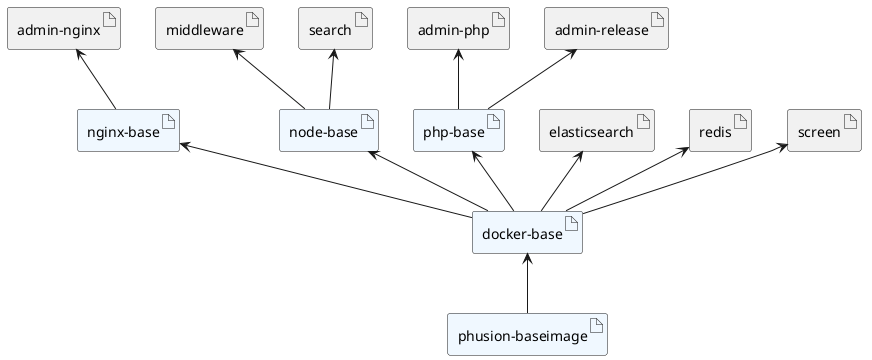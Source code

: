 @startuml

artifact phusion_baseimage as "phusion-baseimage" #AliceBlue
artifact docker_base as "docker-base" #AliceBlue
artifact nginx_base as "nginx-base"  #AliceBlue
artifact node_base as "node-base" #AliceBlue
artifact php_base as "php-base" #AliceBlue
artifact admin_nginx as "admin-nginx"
artifact admin_php as "admin-php"
artifact admin_release as "admin-release"
artifact elasticsearch
artifact middleware
artifact redis
artifact search
artifact screen

docker_base <-- phusion_baseimage
nginx_base <-- docker_base
node_base <-- docker_base
php_base <-- docker_base

screen <-- docker_base
admin_nginx <-- nginx_base
admin_php <-- php_base
elasticsearch <-- docker_base
search <-- node_base
middleware <-- node_base
admin_release <-- php_base
redis <-- docker_base

@enduml
